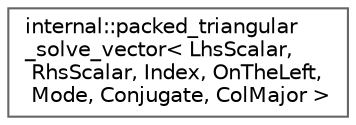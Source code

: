 digraph "类继承关系图"
{
 // LATEX_PDF_SIZE
  bgcolor="transparent";
  edge [fontname=Helvetica,fontsize=10,labelfontname=Helvetica,labelfontsize=10];
  node [fontname=Helvetica,fontsize=10,shape=box,height=0.2,width=0.4];
  rankdir="LR";
  Node0 [id="Node000000",label="internal::packed_triangular\l_solve_vector\< LhsScalar,\l RhsScalar, Index, OnTheLeft,\l Mode, Conjugate, ColMajor \>",height=0.2,width=0.4,color="grey40", fillcolor="white", style="filled",URL="$structinternal_1_1packed__triangular__solve__vector_3_01_lhs_scalar_00_01_rhs_scalar_00_01_index28b9bd679eec74694b1e600413bff835.html",tooltip=" "];
}
